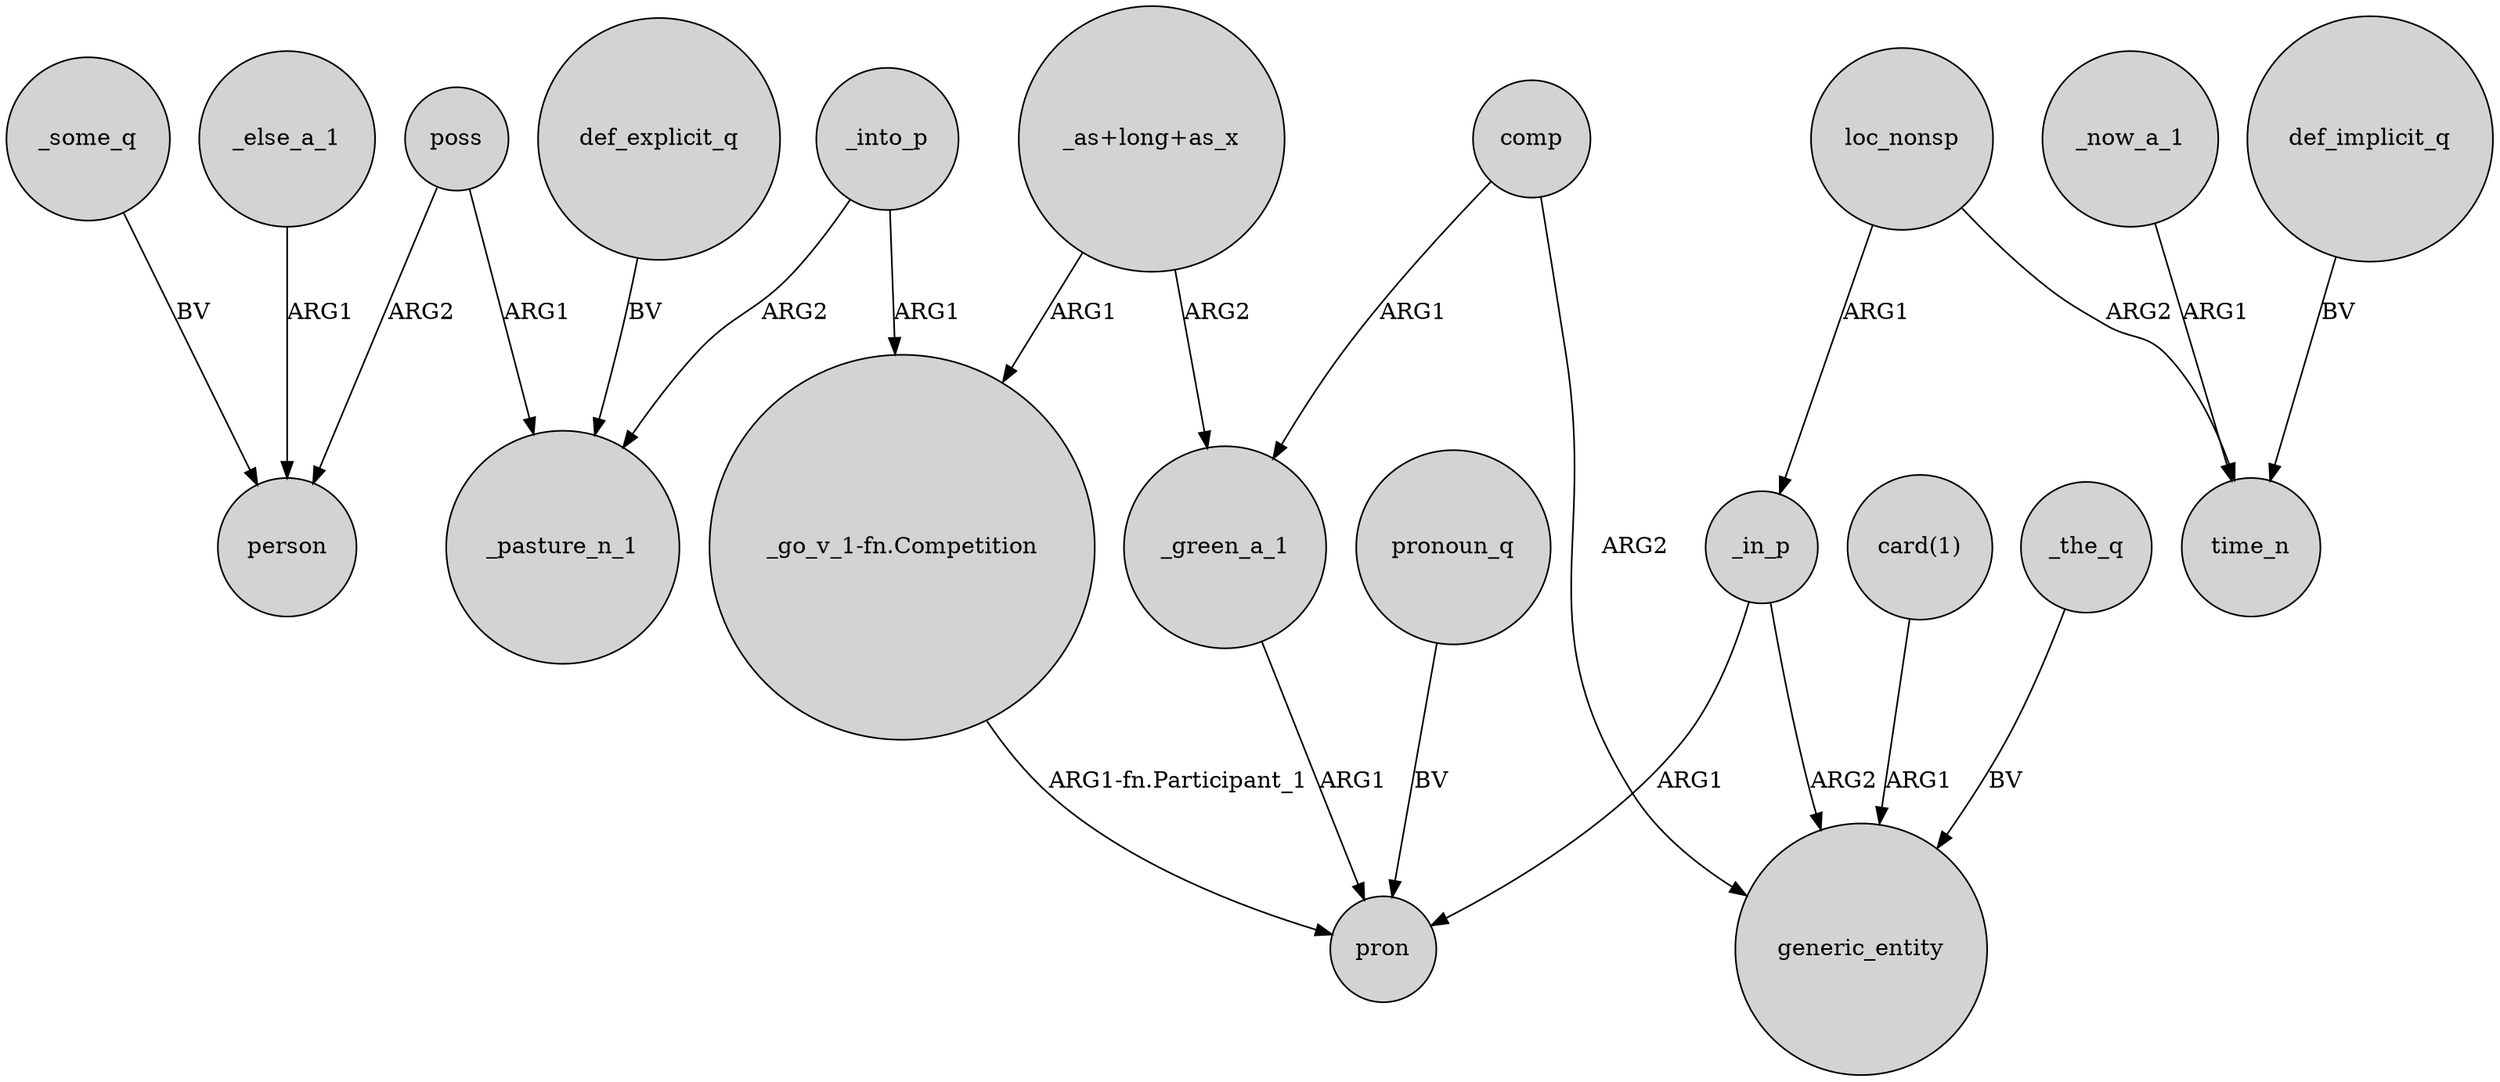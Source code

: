 digraph {
	node [shape=circle style=filled]
	_some_q -> person [label=BV]
	"card(1)" -> generic_entity [label=ARG1]
	_into_p -> "_go_v_1-fn.Competition" [label=ARG1]
	"_as+long+as_x" -> _green_a_1 [label=ARG2]
	"_as+long+as_x" -> "_go_v_1-fn.Competition" [label=ARG1]
	comp -> generic_entity [label=ARG2]
	_now_a_1 -> time_n [label=ARG1]
	pronoun_q -> pron [label=BV]
	comp -> _green_a_1 [label=ARG1]
	_else_a_1 -> person [label=ARG1]
	_in_p -> generic_entity [label=ARG2]
	_the_q -> generic_entity [label=BV]
	poss -> person [label=ARG2]
	_green_a_1 -> pron [label=ARG1]
	loc_nonsp -> time_n [label=ARG2]
	"_go_v_1-fn.Competition" -> pron [label="ARG1-fn.Participant_1"]
	poss -> _pasture_n_1 [label=ARG1]
	_into_p -> _pasture_n_1 [label=ARG2]
	def_explicit_q -> _pasture_n_1 [label=BV]
	loc_nonsp -> _in_p [label=ARG1]
	_in_p -> pron [label=ARG1]
	def_implicit_q -> time_n [label=BV]
}
